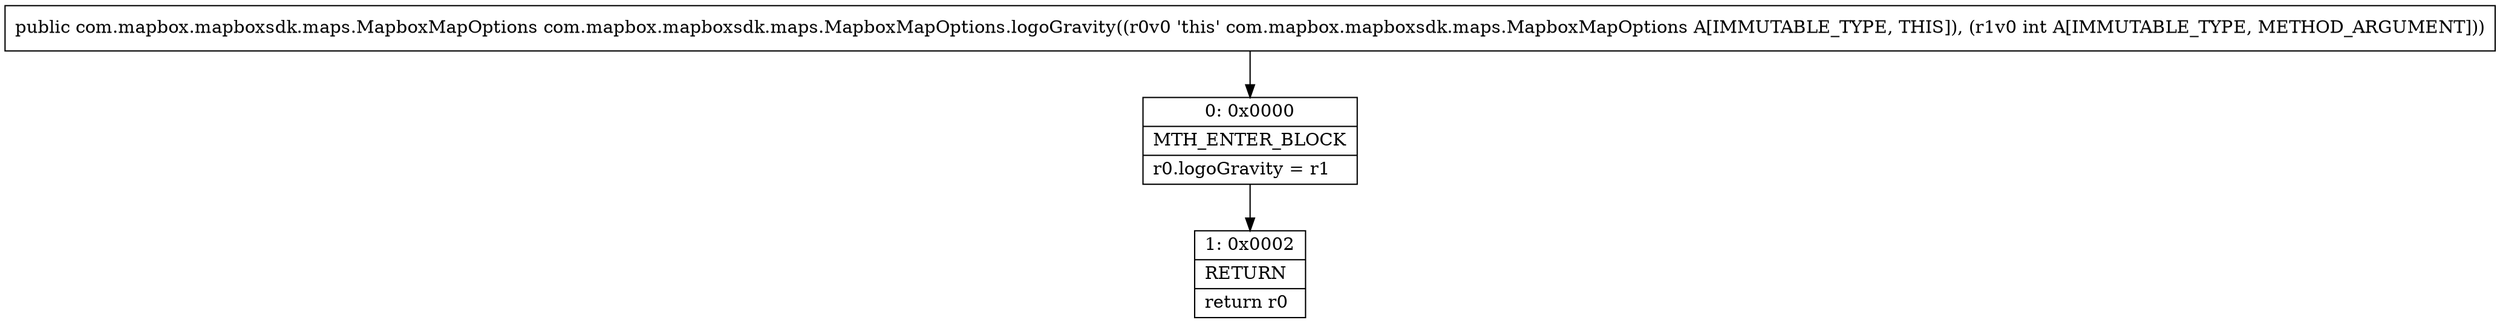 digraph "CFG forcom.mapbox.mapboxsdk.maps.MapboxMapOptions.logoGravity(I)Lcom\/mapbox\/mapboxsdk\/maps\/MapboxMapOptions;" {
Node_0 [shape=record,label="{0\:\ 0x0000|MTH_ENTER_BLOCK\l|r0.logoGravity = r1\l}"];
Node_1 [shape=record,label="{1\:\ 0x0002|RETURN\l|return r0\l}"];
MethodNode[shape=record,label="{public com.mapbox.mapboxsdk.maps.MapboxMapOptions com.mapbox.mapboxsdk.maps.MapboxMapOptions.logoGravity((r0v0 'this' com.mapbox.mapboxsdk.maps.MapboxMapOptions A[IMMUTABLE_TYPE, THIS]), (r1v0 int A[IMMUTABLE_TYPE, METHOD_ARGUMENT])) }"];
MethodNode -> Node_0;
Node_0 -> Node_1;
}

